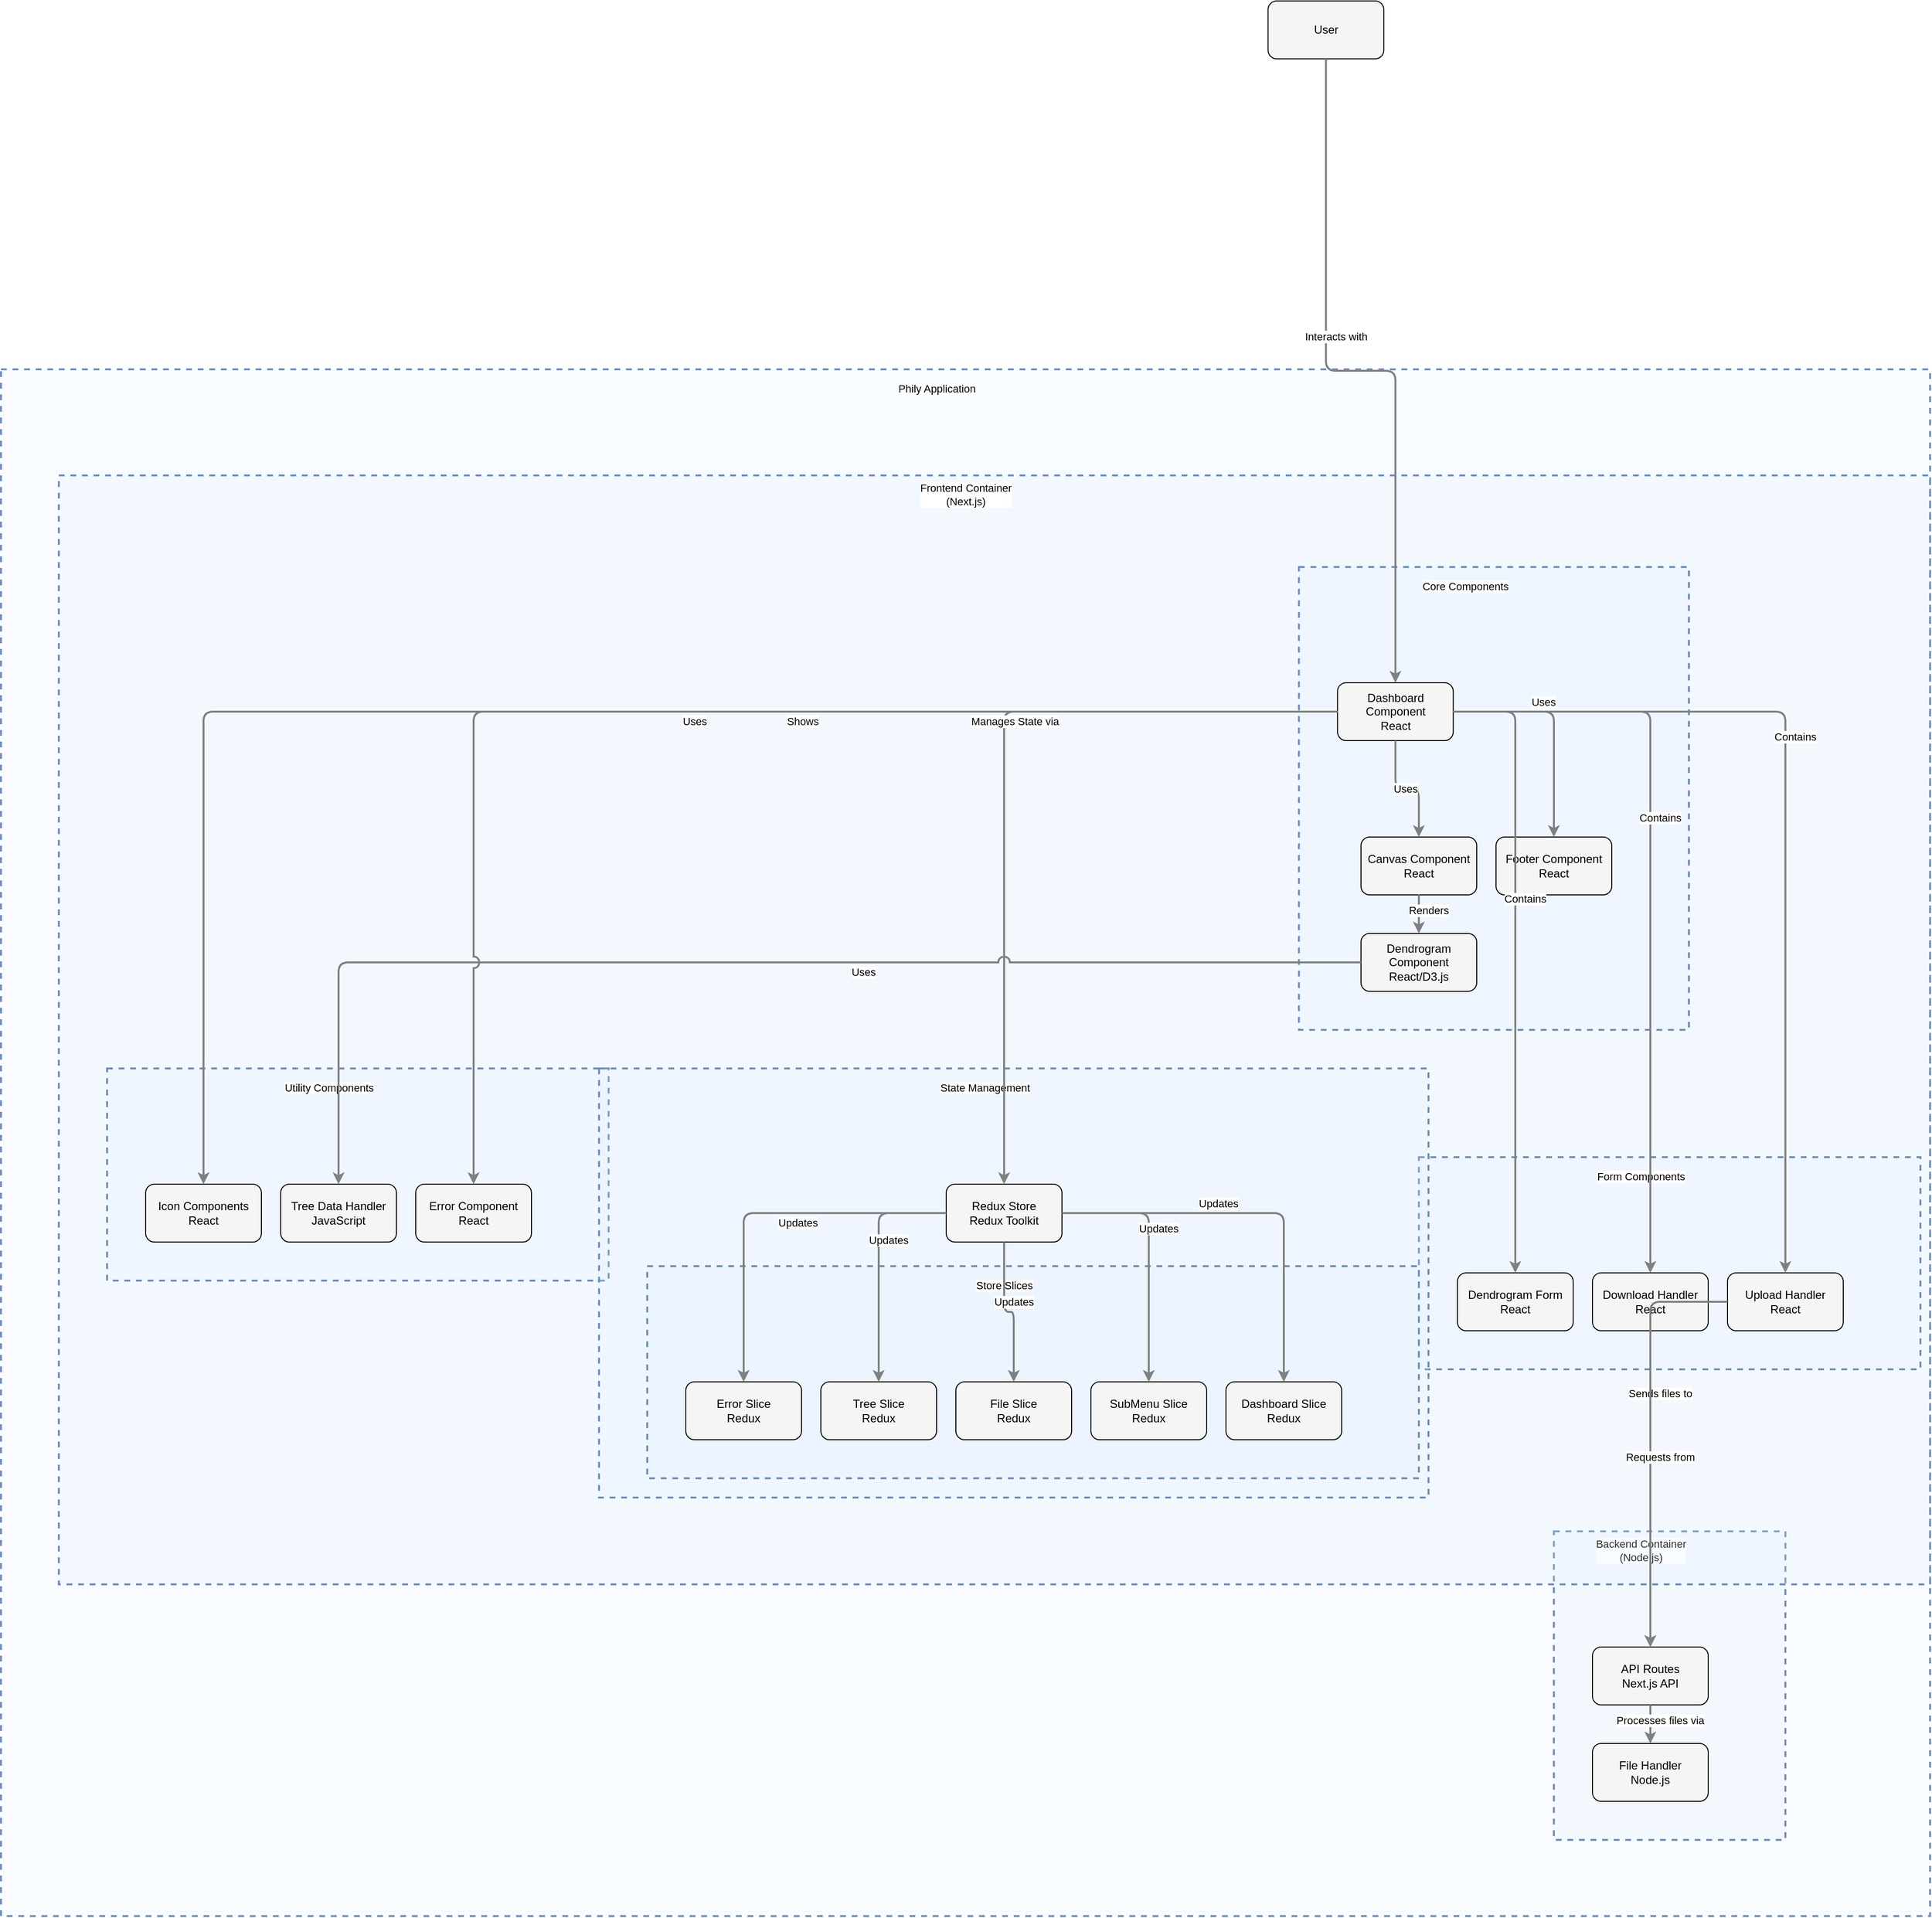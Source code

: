 <?xml version="1.0" encoding="UTF-8"?>
      <mxfile version="14.6.5" type="device">
        <diagram id="codeviz-diagram" name="System Diagram">
          <mxGraphModel dx="1000" dy="1000" grid="1" gridSize="10" guides="1" tooltips="1" connect="1" arrows="1" fold="1" page="1" pageScale="1" pageWidth="1169" pageHeight="827" math="0" shadow="0">
            <root>
              <mxCell id="0"/>
              <mxCell id="1" parent="0"/>
              <mxCell id="subGraph1" value="" style="html=1;whiteSpace=wrap;container=1;fillColor=#dae8fc;strokeColor=#6c8ebf;dashed=1;fillOpacity=20;strokeWidth=2;containerType=none;recursiveResize=0;movable=1;resizable=1;autosize=0;dropTarget=0" vertex="1" parent="subGraph2">
                <mxGeometry x="50" y="205" width="800" height="220" as="geometry"/>
              </mxCell>
              <mxCell id="subGraph1_label" value="Store Slices" style="edgeLabel;html=1;align=center;verticalAlign=middle;resizable=0;labelBackgroundColor=white;spacing=5" vertex="1" parent="subGraph2">
                <mxGeometry x="58" y="213" width="724" height="24" as="geometry"/>
              </mxCell>
<mxCell id="subGraph4" value="" style="html=1;whiteSpace=wrap;container=1;fillColor=#dae8fc;strokeColor=#6c8ebf;dashed=1;fillOpacity=20;strokeWidth=2;containerType=none;recursiveResize=0;movable=1;resizable=1;autosize=0;dropTarget=0" vertex="1" parent="subGraph5">
                <mxGeometry x="1410" y="707" width="520" height="220" as="geometry"/>
              </mxCell>
              <mxCell id="subGraph4_label" value="Form Components" style="edgeLabel;html=1;align=center;verticalAlign=middle;resizable=0;labelBackgroundColor=white;spacing=5" vertex="1" parent="subGraph5">
                <mxGeometry x="1418" y="715" width="444" height="24" as="geometry"/>
              </mxCell>
<mxCell id="subGraph3" value="" style="html=1;whiteSpace=wrap;container=1;fillColor=#dae8fc;strokeColor=#6c8ebf;dashed=1;fillOpacity=20;strokeWidth=2;containerType=none;recursiveResize=0;movable=1;resizable=1;autosize=0;dropTarget=0" vertex="1" parent="subGraph5">
                <mxGeometry x="50" y="615" width="520" height="220" as="geometry"/>
              </mxCell>
              <mxCell id="subGraph3_label" value="Utility Components" style="edgeLabel;html=1;align=center;verticalAlign=middle;resizable=0;labelBackgroundColor=white;spacing=5" vertex="1" parent="subGraph5">
                <mxGeometry x="58" y="623" width="444" height="24" as="geometry"/>
              </mxCell>
<mxCell id="subGraph2" value="" style="html=1;whiteSpace=wrap;container=1;fillColor=#dae8fc;strokeColor=#6c8ebf;dashed=1;fillOpacity=20;strokeWidth=2;containerType=none;recursiveResize=0;movable=1;resizable=1;autosize=0;dropTarget=0" vertex="1" parent="subGraph5">
                <mxGeometry x="560.0" y="615" width="860.0" height="445" as="geometry"/>
              </mxCell>
              <mxCell id="subGraph2_label" value="State Management" style="edgeLabel;html=1;align=center;verticalAlign=middle;resizable=0;labelBackgroundColor=white;spacing=5" vertex="1" parent="subGraph5">
                <mxGeometry x="568.0" y="623" width="784.0" height="24" as="geometry"/>
              </mxCell>
<mxCell id="subGraph0" value="" style="html=1;whiteSpace=wrap;container=1;fillColor=#dae8fc;strokeColor=#6c8ebf;dashed=1;fillOpacity=20;strokeWidth=2;containerType=none;recursiveResize=0;movable=1;resizable=1;autosize=0;dropTarget=0" vertex="1" parent="subGraph5">
                <mxGeometry x="1285.667" y="95" width="404.333" height="480" as="geometry"/>
              </mxCell>
              <mxCell id="subGraph0_label" value="Core Components" style="edgeLabel;html=1;align=center;verticalAlign=middle;resizable=0;labelBackgroundColor=white;spacing=5" vertex="1" parent="subGraph5">
                <mxGeometry x="1293.667" y="103" width="328.333" height="24" as="geometry"/>
              </mxCell>
<mxCell id="subGraph6" value="" style="html=1;whiteSpace=wrap;container=1;fillColor=#dae8fc;strokeColor=#6c8ebf;dashed=1;fillOpacity=20;strokeWidth=2;containerType=none;recursiveResize=0;movable=1;resizable=1;autosize=0;dropTarget=0" vertex="1" parent="subGraph7">
                <mxGeometry x="1610" y="1205" width="240" height="320" as="geometry"/>
              </mxCell>
              <mxCell id="subGraph6_label" value="Backend Container&lt;br&gt;(Node.js)" style="edgeLabel;html=1;align=center;verticalAlign=middle;resizable=0;labelBackgroundColor=white;spacing=5" vertex="1" parent="subGraph7">
                <mxGeometry x="1618" y="1213" width="164" height="24" as="geometry"/>
              </mxCell>
<mxCell id="subGraph5" value="" style="html=1;whiteSpace=wrap;container=1;fillColor=#dae8fc;strokeColor=#6c8ebf;dashed=1;fillOpacity=20;strokeWidth=2;containerType=none;recursiveResize=0;movable=1;resizable=1;autosize=0;dropTarget=0" vertex="1" parent="subGraph7">
                <mxGeometry x="60" y="110" width="1940" height="1150" as="geometry"/>
              </mxCell>
              <mxCell id="subGraph5_label" value="Frontend Container&lt;br&gt;(Next.js)" style="edgeLabel;html=1;align=center;verticalAlign=middle;resizable=0;labelBackgroundColor=white;spacing=5" vertex="1" parent="subGraph7">
                <mxGeometry x="68" y="118" width="1864" height="24" as="geometry"/>
              </mxCell>
<mxCell id="subGraph7" value="" style="html=1;whiteSpace=wrap;container=1;fillColor=#dae8fc;strokeColor=#6c8ebf;dashed=1;fillOpacity=20;strokeWidth=2;containerType=none;recursiveResize=0;movable=1;resizable=1;autosize=0;dropTarget=0" vertex="1" parent="1">
                <mxGeometry x="54" y="394" width="2000" height="1604" as="geometry"/>
              </mxCell>
              <mxCell id="subGraph7_label" value="Phily Application" style="edgeLabel;html=1;align=center;verticalAlign=middle;resizable=0;labelBackgroundColor=white;spacing=5" vertex="1" parent="1">
                <mxGeometry x="62" y="402" width="1924" height="24" as="geometry"/>
              </mxCell>
              <mxCell id="User" value="User" style="rounded=1;whiteSpace=wrap;html=1;fillColor=#f5f5f5" vertex="1" parent="1">
                    <mxGeometry x="1367.667" y="12" width="120" height="60" as="geometry"/>
                  </mxCell>
<mxCell id="APIRoutes" value="API Routes&lt;br&gt;Next.js API" style="rounded=1;whiteSpace=wrap;html=1;fillColor=#f5f5f5" vertex="1" parent="subGraph6">
                    <mxGeometry x="40" y="120" width="120" height="60" as="geometry"/>
                  </mxCell>
<mxCell id="FileHandler" value="File Handler&lt;br&gt;Node.js" style="rounded=1;whiteSpace=wrap;html=1;fillColor=#f5f5f5" vertex="1" parent="subGraph6">
                    <mxGeometry x="40" y="220" width="120" height="60" as="geometry"/>
                  </mxCell>
<mxCell id="Dashboard" value="Dashboard Component&lt;br&gt;React" style="rounded=1;whiteSpace=wrap;html=1;fillColor=#f5f5f5" vertex="1" parent="subGraph0">
                    <mxGeometry x="40" y="120" width="120" height="60" as="geometry"/>
                  </mxCell>
<mxCell id="Canvas" value="Canvas Component&lt;br&gt;React" style="rounded=1;whiteSpace=wrap;html=1;fillColor=#f5f5f5" vertex="1" parent="subGraph0">
                    <mxGeometry x="64.333" y="280" width="120" height="60" as="geometry"/>
                  </mxCell>
<mxCell id="Dendrogram" value="Dendrogram Component&lt;br&gt;React/D3.js" style="rounded=1;whiteSpace=wrap;html=1;fillColor=#f5f5f5" vertex="1" parent="subGraph0">
                    <mxGeometry x="64.333" y="380" width="120" height="60" as="geometry"/>
                  </mxCell>
<mxCell id="Footer" value="Footer Component&lt;br&gt;React" style="rounded=1;whiteSpace=wrap;html=1;fillColor=#f5f5f5" vertex="1" parent="subGraph0">
                    <mxGeometry x="204.333" y="280" width="120" height="60" as="geometry"/>
                  </mxCell>
<mxCell id="ReduxStore" value="Redux Store&lt;br&gt;Redux Toolkit" style="rounded=1;whiteSpace=wrap;html=1;fillColor=#f5f5f5" vertex="1" parent="subGraph2">
                    <mxGeometry x="360" y="120" width="120" height="60" as="geometry"/>
                  </mxCell>
<mxCell id="TreeData" value="Tree Data Handler&lt;br&gt;JavaScript" style="rounded=1;whiteSpace=wrap;html=1;fillColor=#f5f5f5" vertex="1" parent="subGraph3">
                    <mxGeometry x="180" y="120" width="120" height="60" as="geometry"/>
                  </mxCell>
<mxCell id="ErrorHandler" value="Error Component&lt;br&gt;React" style="rounded=1;whiteSpace=wrap;html=1;fillColor=#f5f5f5" vertex="1" parent="subGraph3">
                    <mxGeometry x="320" y="120" width="120" height="60" as="geometry"/>
                  </mxCell>
<mxCell id="Icons" value="Icon Components&lt;br&gt;React" style="rounded=1;whiteSpace=wrap;html=1;fillColor=#f5f5f5" vertex="1" parent="subGraph3">
                    <mxGeometry x="40" y="120" width="120" height="60" as="geometry"/>
                  </mxCell>
<mxCell id="UploadForm" value="Upload Handler&lt;br&gt;React" style="rounded=1;whiteSpace=wrap;html=1;fillColor=#f5f5f5" vertex="1" parent="subGraph4">
                    <mxGeometry x="320" y="120" width="120" height="60" as="geometry"/>
                  </mxCell>
<mxCell id="DownloadForm" value="Download Handler&lt;br&gt;React" style="rounded=1;whiteSpace=wrap;html=1;fillColor=#f5f5f5" vertex="1" parent="subGraph4">
                    <mxGeometry x="180" y="120" width="120" height="60" as="geometry"/>
                  </mxCell>
<mxCell id="DendrogramForm" value="Dendrogram Form&lt;br&gt;React" style="rounded=1;whiteSpace=wrap;html=1;fillColor=#f5f5f5" vertex="1" parent="subGraph4">
                    <mxGeometry x="40" y="120" width="120" height="60" as="geometry"/>
                  </mxCell>
<mxCell id="TreeSlice" value="Tree Slice&lt;br&gt;Redux" style="rounded=1;whiteSpace=wrap;html=1;fillColor=#f5f5f5" vertex="1" parent="subGraph1">
                    <mxGeometry x="180" y="120" width="120" height="60" as="geometry"/>
                  </mxCell>
<mxCell id="FileSlice" value="File Slice&lt;br&gt;Redux" style="rounded=1;whiteSpace=wrap;html=1;fillColor=#f5f5f5" vertex="1" parent="subGraph1">
                    <mxGeometry x="320" y="120" width="120" height="60" as="geometry"/>
                  </mxCell>
<mxCell id="ErrorSlice" value="Error Slice&lt;br&gt;Redux" style="rounded=1;whiteSpace=wrap;html=1;fillColor=#f5f5f5" vertex="1" parent="subGraph1">
                    <mxGeometry x="40" y="120" width="120" height="60" as="geometry"/>
                  </mxCell>
<mxCell id="SubMenuSlice" value="SubMenu Slice&lt;br&gt;Redux" style="rounded=1;whiteSpace=wrap;html=1;fillColor=#f5f5f5" vertex="1" parent="subGraph1">
                    <mxGeometry x="460" y="120" width="120" height="60" as="geometry"/>
                  </mxCell>
<mxCell id="DashboardSlice" value="Dashboard Slice&lt;br&gt;Redux" style="rounded=1;whiteSpace=wrap;html=1;fillColor=#f5f5f5" vertex="1" parent="subGraph1">
                    <mxGeometry x="600" y="120" width="120" height="60" as="geometry"/>
                  </mxCell>
              <mxCell id="edge-L_User_Dashboard_0" style="edgeStyle=orthogonalEdgeStyle;rounded=1;orthogonalLoop=1;jettySize=auto;html=1;strokeColor=#808080;strokeWidth=2;jumpStyle=arc;jumpSize=10;spacing=15;labelBackgroundColor=white;labelBorderColor=none" edge="1" parent="1" source="User" target="Dashboard">
                  <mxGeometry relative="1" as="geometry"/>
                </mxCell>
                <mxCell id="edge-L_User_Dashboard_0_label" value="Interacts with" style="edgeLabel;html=1;align=center;verticalAlign=middle;resizable=0;points=[];" vertex="1" connectable="0" parent="edge-L_User_Dashboard_0">
                  <mxGeometry x="-0.2" y="10" relative="1" as="geometry">
                    <mxPoint as="offset"/>
                  </mxGeometry>
                </mxCell>
<mxCell id="edge-L_Dashboard_Canvas_1" style="edgeStyle=orthogonalEdgeStyle;rounded=1;orthogonalLoop=1;jettySize=auto;html=1;strokeColor=#808080;strokeWidth=2;jumpStyle=arc;jumpSize=10;spacing=15;labelBackgroundColor=white;labelBorderColor=none" edge="1" parent="1" source="Dashboard" target="Canvas">
                  <mxGeometry relative="1" as="geometry"/>
                </mxCell>
                <mxCell id="edge-L_Dashboard_Canvas_1_label" value="Uses" style="edgeLabel;html=1;align=center;verticalAlign=middle;resizable=0;points=[];" vertex="1" connectable="0" parent="edge-L_Dashboard_Canvas_1">
                  <mxGeometry x="-0.2" y="10" relative="1" as="geometry">
                    <mxPoint as="offset"/>
                  </mxGeometry>
                </mxCell>
<mxCell id="edge-L_Canvas_Dendrogram_2" style="edgeStyle=orthogonalEdgeStyle;rounded=1;orthogonalLoop=1;jettySize=auto;html=1;strokeColor=#808080;strokeWidth=2;jumpStyle=arc;jumpSize=10;spacing=15;labelBackgroundColor=white;labelBorderColor=none" edge="1" parent="1" source="Canvas" target="Dendrogram">
                  <mxGeometry relative="1" as="geometry"/>
                </mxCell>
                <mxCell id="edge-L_Canvas_Dendrogram_2_label" value="Renders" style="edgeLabel;html=1;align=center;verticalAlign=middle;resizable=0;points=[];" vertex="1" connectable="0" parent="edge-L_Canvas_Dendrogram_2">
                  <mxGeometry x="-0.2" y="10" relative="1" as="geometry">
                    <mxPoint as="offset"/>
                  </mxGeometry>
                </mxCell>
<mxCell id="edge-L_Dashboard_Footer_3" style="edgeStyle=orthogonalEdgeStyle;rounded=1;orthogonalLoop=1;jettySize=auto;html=1;strokeColor=#808080;strokeWidth=2;jumpStyle=arc;jumpSize=10;spacing=15;labelBackgroundColor=white;labelBorderColor=none" edge="1" parent="1" source="Dashboard" target="Footer">
                  <mxGeometry relative="1" as="geometry"/>
                </mxCell>
                <mxCell id="edge-L_Dashboard_Footer_3_label" value="Uses" style="edgeLabel;html=1;align=center;verticalAlign=middle;resizable=0;points=[];" vertex="1" connectable="0" parent="edge-L_Dashboard_Footer_3">
                  <mxGeometry x="-0.2" y="10" relative="1" as="geometry">
                    <mxPoint as="offset"/>
                  </mxGeometry>
                </mxCell>
<mxCell id="edge-L_Dashboard_ReduxStore_4" style="edgeStyle=orthogonalEdgeStyle;rounded=1;orthogonalLoop=1;jettySize=auto;html=1;strokeColor=#808080;strokeWidth=2;jumpStyle=arc;jumpSize=10;spacing=15;labelBackgroundColor=white;labelBorderColor=none" edge="1" parent="1" source="Dashboard" target="ReduxStore">
                  <mxGeometry relative="1" as="geometry"/>
                </mxCell>
                <mxCell id="edge-L_Dashboard_ReduxStore_4_label" value="Manages State via" style="edgeLabel;html=1;align=center;verticalAlign=middle;resizable=0;points=[];" vertex="1" connectable="0" parent="edge-L_Dashboard_ReduxStore_4">
                  <mxGeometry x="-0.2" y="10" relative="1" as="geometry">
                    <mxPoint as="offset"/>
                  </mxGeometry>
                </mxCell>
<mxCell id="edge-L_ReduxStore_TreeSlice_5" style="edgeStyle=orthogonalEdgeStyle;rounded=1;orthogonalLoop=1;jettySize=auto;html=1;strokeColor=#808080;strokeWidth=2;jumpStyle=arc;jumpSize=10;spacing=15;labelBackgroundColor=white;labelBorderColor=none" edge="1" parent="1" source="ReduxStore" target="TreeSlice">
                  <mxGeometry relative="1" as="geometry"/>
                </mxCell>
                <mxCell id="edge-L_ReduxStore_TreeSlice_5_label" value="Updates" style="edgeLabel;html=1;align=center;verticalAlign=middle;resizable=0;points=[];" vertex="1" connectable="0" parent="edge-L_ReduxStore_TreeSlice_5">
                  <mxGeometry x="-0.2" y="10" relative="1" as="geometry">
                    <mxPoint as="offset"/>
                  </mxGeometry>
                </mxCell>
<mxCell id="edge-L_ReduxStore_FileSlice_6" style="edgeStyle=orthogonalEdgeStyle;rounded=1;orthogonalLoop=1;jettySize=auto;html=1;strokeColor=#808080;strokeWidth=2;jumpStyle=arc;jumpSize=10;spacing=15;labelBackgroundColor=white;labelBorderColor=none" edge="1" parent="1" source="ReduxStore" target="FileSlice">
                  <mxGeometry relative="1" as="geometry"/>
                </mxCell>
                <mxCell id="edge-L_ReduxStore_FileSlice_6_label" value="Updates" style="edgeLabel;html=1;align=center;verticalAlign=middle;resizable=0;points=[];" vertex="1" connectable="0" parent="edge-L_ReduxStore_FileSlice_6">
                  <mxGeometry x="-0.2" y="10" relative="1" as="geometry">
                    <mxPoint as="offset"/>
                  </mxGeometry>
                </mxCell>
<mxCell id="edge-L_ReduxStore_ErrorSlice_7" style="edgeStyle=orthogonalEdgeStyle;rounded=1;orthogonalLoop=1;jettySize=auto;html=1;strokeColor=#808080;strokeWidth=2;jumpStyle=arc;jumpSize=10;spacing=15;labelBackgroundColor=white;labelBorderColor=none" edge="1" parent="1" source="ReduxStore" target="ErrorSlice">
                  <mxGeometry relative="1" as="geometry"/>
                </mxCell>
                <mxCell id="edge-L_ReduxStore_ErrorSlice_7_label" value="Updates" style="edgeLabel;html=1;align=center;verticalAlign=middle;resizable=0;points=[];" vertex="1" connectable="0" parent="edge-L_ReduxStore_ErrorSlice_7">
                  <mxGeometry x="-0.2" y="10" relative="1" as="geometry">
                    <mxPoint as="offset"/>
                  </mxGeometry>
                </mxCell>
<mxCell id="edge-L_ReduxStore_SubMenuSlice_8" style="edgeStyle=orthogonalEdgeStyle;rounded=1;orthogonalLoop=1;jettySize=auto;html=1;strokeColor=#808080;strokeWidth=2;jumpStyle=arc;jumpSize=10;spacing=15;labelBackgroundColor=white;labelBorderColor=none" edge="1" parent="1" source="ReduxStore" target="SubMenuSlice">
                  <mxGeometry relative="1" as="geometry"/>
                </mxCell>
                <mxCell id="edge-L_ReduxStore_SubMenuSlice_8_label" value="Updates" style="edgeLabel;html=1;align=center;verticalAlign=middle;resizable=0;points=[];" vertex="1" connectable="0" parent="edge-L_ReduxStore_SubMenuSlice_8">
                  <mxGeometry x="-0.2" y="10" relative="1" as="geometry">
                    <mxPoint as="offset"/>
                  </mxGeometry>
                </mxCell>
<mxCell id="edge-L_ReduxStore_DashboardSlice_9" style="edgeStyle=orthogonalEdgeStyle;rounded=1;orthogonalLoop=1;jettySize=auto;html=1;strokeColor=#808080;strokeWidth=2;jumpStyle=arc;jumpSize=10;spacing=15;labelBackgroundColor=white;labelBorderColor=none" edge="1" parent="1" source="ReduxStore" target="DashboardSlice">
                  <mxGeometry relative="1" as="geometry"/>
                </mxCell>
                <mxCell id="edge-L_ReduxStore_DashboardSlice_9_label" value="Updates" style="edgeLabel;html=1;align=center;verticalAlign=middle;resizable=0;points=[];" vertex="1" connectable="0" parent="edge-L_ReduxStore_DashboardSlice_9">
                  <mxGeometry x="-0.2" y="10" relative="1" as="geometry">
                    <mxPoint as="offset"/>
                  </mxGeometry>
                </mxCell>
<mxCell id="edge-L_Dendrogram_TreeData_10" style="edgeStyle=orthogonalEdgeStyle;rounded=1;orthogonalLoop=1;jettySize=auto;html=1;strokeColor=#808080;strokeWidth=2;jumpStyle=arc;jumpSize=10;spacing=15;labelBackgroundColor=white;labelBorderColor=none" edge="1" parent="1" source="Dendrogram" target="TreeData">
                  <mxGeometry relative="1" as="geometry"/>
                </mxCell>
                <mxCell id="edge-L_Dendrogram_TreeData_10_label" value="Uses" style="edgeLabel;html=1;align=center;verticalAlign=middle;resizable=0;points=[];" vertex="1" connectable="0" parent="edge-L_Dendrogram_TreeData_10">
                  <mxGeometry x="-0.2" y="10" relative="1" as="geometry">
                    <mxPoint as="offset"/>
                  </mxGeometry>
                </mxCell>
<mxCell id="edge-L_Dashboard_ErrorHandler_11" style="edgeStyle=orthogonalEdgeStyle;rounded=1;orthogonalLoop=1;jettySize=auto;html=1;strokeColor=#808080;strokeWidth=2;jumpStyle=arc;jumpSize=10;spacing=15;labelBackgroundColor=white;labelBorderColor=none" edge="1" parent="1" source="Dashboard" target="ErrorHandler">
                  <mxGeometry relative="1" as="geometry"/>
                </mxCell>
                <mxCell id="edge-L_Dashboard_ErrorHandler_11_label" value="Shows" style="edgeLabel;html=1;align=center;verticalAlign=middle;resizable=0;points=[];" vertex="1" connectable="0" parent="edge-L_Dashboard_ErrorHandler_11">
                  <mxGeometry x="-0.2" y="10" relative="1" as="geometry">
                    <mxPoint as="offset"/>
                  </mxGeometry>
                </mxCell>
<mxCell id="edge-L_Dashboard_Icons_12" style="edgeStyle=orthogonalEdgeStyle;rounded=1;orthogonalLoop=1;jettySize=auto;html=1;strokeColor=#808080;strokeWidth=2;jumpStyle=arc;jumpSize=10;spacing=15;labelBackgroundColor=white;labelBorderColor=none" edge="1" parent="1" source="Dashboard" target="Icons">
                  <mxGeometry relative="1" as="geometry"/>
                </mxCell>
                <mxCell id="edge-L_Dashboard_Icons_12_label" value="Uses" style="edgeLabel;html=1;align=center;verticalAlign=middle;resizable=0;points=[];" vertex="1" connectable="0" parent="edge-L_Dashboard_Icons_12">
                  <mxGeometry x="-0.2" y="10" relative="1" as="geometry">
                    <mxPoint as="offset"/>
                  </mxGeometry>
                </mxCell>
<mxCell id="edge-L_Dashboard_UploadForm_13" style="edgeStyle=orthogonalEdgeStyle;rounded=1;orthogonalLoop=1;jettySize=auto;html=1;strokeColor=#808080;strokeWidth=2;jumpStyle=arc;jumpSize=10;spacing=15;labelBackgroundColor=white;labelBorderColor=none" edge="1" parent="1" source="Dashboard" target="UploadForm">
                  <mxGeometry relative="1" as="geometry"/>
                </mxCell>
                <mxCell id="edge-L_Dashboard_UploadForm_13_label" value="Contains" style="edgeLabel;html=1;align=center;verticalAlign=middle;resizable=0;points=[];" vertex="1" connectable="0" parent="edge-L_Dashboard_UploadForm_13">
                  <mxGeometry x="-0.2" y="10" relative="1" as="geometry">
                    <mxPoint as="offset"/>
                  </mxGeometry>
                </mxCell>
<mxCell id="edge-L_Dashboard_DownloadForm_14" style="edgeStyle=orthogonalEdgeStyle;rounded=1;orthogonalLoop=1;jettySize=auto;html=1;strokeColor=#808080;strokeWidth=2;jumpStyle=arc;jumpSize=10;spacing=15;labelBackgroundColor=white;labelBorderColor=none" edge="1" parent="1" source="Dashboard" target="DownloadForm">
                  <mxGeometry relative="1" as="geometry"/>
                </mxCell>
                <mxCell id="edge-L_Dashboard_DownloadForm_14_label" value="Contains" style="edgeLabel;html=1;align=center;verticalAlign=middle;resizable=0;points=[];" vertex="1" connectable="0" parent="edge-L_Dashboard_DownloadForm_14">
                  <mxGeometry x="-0.2" y="10" relative="1" as="geometry">
                    <mxPoint as="offset"/>
                  </mxGeometry>
                </mxCell>
<mxCell id="edge-L_Dashboard_DendrogramForm_15" style="edgeStyle=orthogonalEdgeStyle;rounded=1;orthogonalLoop=1;jettySize=auto;html=1;strokeColor=#808080;strokeWidth=2;jumpStyle=arc;jumpSize=10;spacing=15;labelBackgroundColor=white;labelBorderColor=none" edge="1" parent="1" source="Dashboard" target="DendrogramForm">
                  <mxGeometry relative="1" as="geometry"/>
                </mxCell>
                <mxCell id="edge-L_Dashboard_DendrogramForm_15_label" value="Contains" style="edgeLabel;html=1;align=center;verticalAlign=middle;resizable=0;points=[];" vertex="1" connectable="0" parent="edge-L_Dashboard_DendrogramForm_15">
                  <mxGeometry x="-0.2" y="10" relative="1" as="geometry">
                    <mxPoint as="offset"/>
                  </mxGeometry>
                </mxCell>
<mxCell id="edge-L_UploadForm_APIRoutes_16" style="edgeStyle=orthogonalEdgeStyle;rounded=1;orthogonalLoop=1;jettySize=auto;html=1;strokeColor=#808080;strokeWidth=2;jumpStyle=arc;jumpSize=10;spacing=15;labelBackgroundColor=white;labelBorderColor=none" edge="1" parent="1" source="UploadForm" target="APIRoutes">
                  <mxGeometry relative="1" as="geometry"/>
                </mxCell>
                <mxCell id="edge-L_UploadForm_APIRoutes_16_label" value="Sends files to" style="edgeLabel;html=1;align=center;verticalAlign=middle;resizable=0;points=[];" vertex="1" connectable="0" parent="edge-L_UploadForm_APIRoutes_16">
                  <mxGeometry x="-0.2" y="10" relative="1" as="geometry">
                    <mxPoint as="offset"/>
                  </mxGeometry>
                </mxCell>
<mxCell id="edge-L_DownloadForm_APIRoutes_17" style="edgeStyle=orthogonalEdgeStyle;rounded=1;orthogonalLoop=1;jettySize=auto;html=1;strokeColor=#808080;strokeWidth=2;jumpStyle=arc;jumpSize=10;spacing=15;labelBackgroundColor=white;labelBorderColor=none" edge="1" parent="1" source="DownloadForm" target="APIRoutes">
                  <mxGeometry relative="1" as="geometry"/>
                </mxCell>
                <mxCell id="edge-L_DownloadForm_APIRoutes_17_label" value="Requests from" style="edgeLabel;html=1;align=center;verticalAlign=middle;resizable=0;points=[];" vertex="1" connectable="0" parent="edge-L_DownloadForm_APIRoutes_17">
                  <mxGeometry x="-0.2" y="10" relative="1" as="geometry">
                    <mxPoint as="offset"/>
                  </mxGeometry>
                </mxCell>
<mxCell id="edge-L_APIRoutes_FileHandler_18" style="edgeStyle=orthogonalEdgeStyle;rounded=1;orthogonalLoop=1;jettySize=auto;html=1;strokeColor=#808080;strokeWidth=2;jumpStyle=arc;jumpSize=10;spacing=15;labelBackgroundColor=white;labelBorderColor=none" edge="1" parent="1" source="APIRoutes" target="FileHandler">
                  <mxGeometry relative="1" as="geometry"/>
                </mxCell>
                <mxCell id="edge-L_APIRoutes_FileHandler_18_label" value="Processes files via" style="edgeLabel;html=1;align=center;verticalAlign=middle;resizable=0;points=[];" vertex="1" connectable="0" parent="edge-L_APIRoutes_FileHandler_18">
                  <mxGeometry x="-0.2" y="10" relative="1" as="geometry">
                    <mxPoint as="offset"/>
                  </mxGeometry>
                </mxCell>
            </root>
          </mxGraphModel>
        </diagram>
      </mxfile>